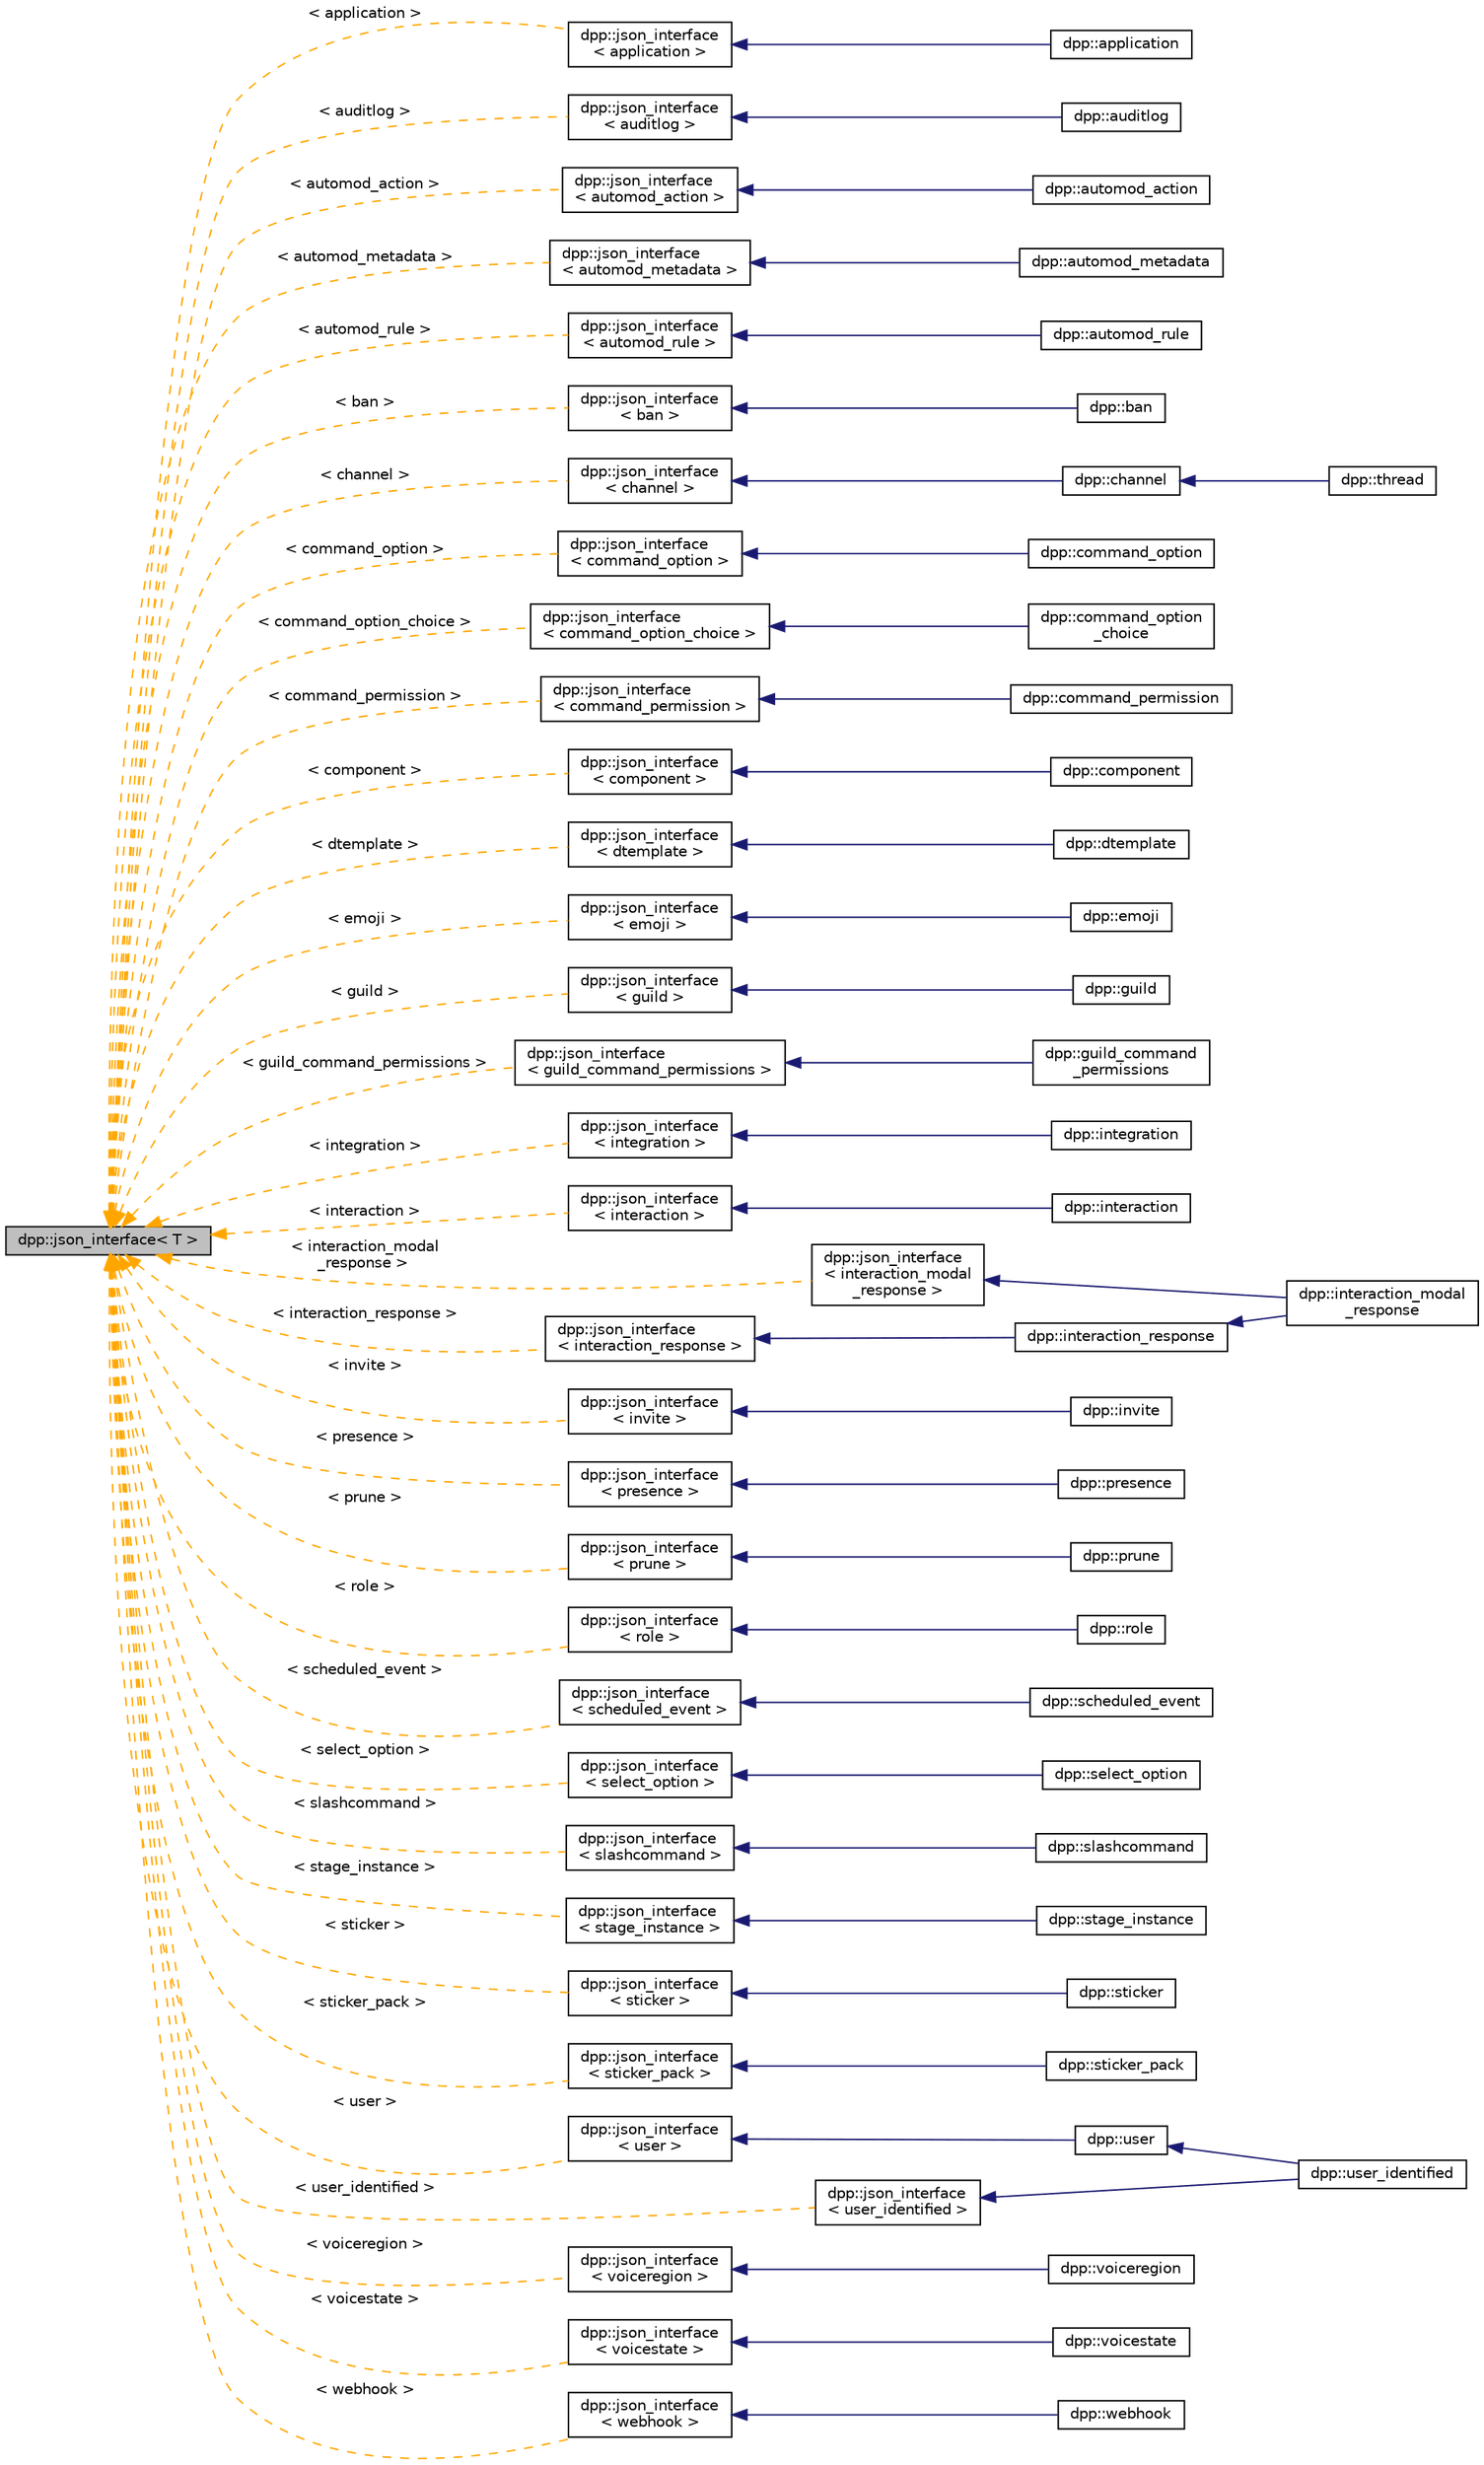 digraph "dpp::json_interface&lt; T &gt;"
{
 // INTERACTIVE_SVG=YES
 // LATEX_PDF_SIZE
  bgcolor="transparent";
  edge [fontname="Helvetica",fontsize="10",labelfontname="Helvetica",labelfontsize="10"];
  node [fontname="Helvetica",fontsize="10",shape=record];
  rankdir="LR";
  Node1 [label="dpp::json_interface\< T \>",height=0.2,width=0.4,color="black", fillcolor="grey75", style="filled", fontcolor="black",tooltip="Represents an interface for an object that can optionally implement functions for converting to and f..."];
  Node1 -> Node2 [dir="back",color="orange",fontsize="10",style="dashed",label=" \< application \>" ,fontname="Helvetica"];
  Node2 [label="dpp::json_interface\l\< application \>",height=0.2,width=0.4,color="black",URL="$structdpp_1_1json__interface.html",tooltip=" "];
  Node2 -> Node3 [dir="back",color="midnightblue",fontsize="10",style="solid",fontname="Helvetica"];
  Node3 [label="dpp::application",height=0.2,width=0.4,color="black",URL="$classdpp_1_1application.html",tooltip="The application class represents details of a bot application."];
  Node1 -> Node4 [dir="back",color="orange",fontsize="10",style="dashed",label=" \< auditlog \>" ,fontname="Helvetica"];
  Node4 [label="dpp::json_interface\l\< auditlog \>",height=0.2,width=0.4,color="black",URL="$structdpp_1_1json__interface.html",tooltip=" "];
  Node4 -> Node5 [dir="back",color="midnightblue",fontsize="10",style="solid",fontname="Helvetica"];
  Node5 [label="dpp::auditlog",height=0.2,width=0.4,color="black",URL="$classdpp_1_1auditlog.html",tooltip="The auditlog class represents the audit log entry of a guild."];
  Node1 -> Node6 [dir="back",color="orange",fontsize="10",style="dashed",label=" \< automod_action \>" ,fontname="Helvetica"];
  Node6 [label="dpp::json_interface\l\< automod_action \>",height=0.2,width=0.4,color="black",URL="$structdpp_1_1json__interface.html",tooltip=" "];
  Node6 -> Node7 [dir="back",color="midnightblue",fontsize="10",style="solid",fontname="Helvetica"];
  Node7 [label="dpp::automod_action",height=0.2,width=0.4,color="black",URL="$structdpp_1_1automod__action.html",tooltip="Represents an automod action."];
  Node1 -> Node8 [dir="back",color="orange",fontsize="10",style="dashed",label=" \< automod_metadata \>" ,fontname="Helvetica"];
  Node8 [label="dpp::json_interface\l\< automod_metadata \>",height=0.2,width=0.4,color="black",URL="$structdpp_1_1json__interface.html",tooltip=" "];
  Node8 -> Node9 [dir="back",color="midnightblue",fontsize="10",style="solid",fontname="Helvetica"];
  Node9 [label="dpp::automod_metadata",height=0.2,width=0.4,color="black",URL="$structdpp_1_1automod__metadata.html",tooltip="Metadata associated with an automod action."];
  Node1 -> Node10 [dir="back",color="orange",fontsize="10",style="dashed",label=" \< automod_rule \>" ,fontname="Helvetica"];
  Node10 [label="dpp::json_interface\l\< automod_rule \>",height=0.2,width=0.4,color="black",URL="$structdpp_1_1json__interface.html",tooltip=" "];
  Node10 -> Node11 [dir="back",color="midnightblue",fontsize="10",style="solid",fontname="Helvetica"];
  Node11 [label="dpp::automod_rule",height=0.2,width=0.4,color="black",URL="$classdpp_1_1automod__rule.html",tooltip="Represnets an automod rule."];
  Node1 -> Node12 [dir="back",color="orange",fontsize="10",style="dashed",label=" \< ban \>" ,fontname="Helvetica"];
  Node12 [label="dpp::json_interface\l\< ban \>",height=0.2,width=0.4,color="black",URL="$structdpp_1_1json__interface.html",tooltip=" "];
  Node12 -> Node13 [dir="back",color="midnightblue",fontsize="10",style="solid",fontname="Helvetica"];
  Node13 [label="dpp::ban",height=0.2,width=0.4,color="black",URL="$classdpp_1_1ban.html",tooltip="The ban class represents a ban on a guild."];
  Node1 -> Node14 [dir="back",color="orange",fontsize="10",style="dashed",label=" \< channel \>" ,fontname="Helvetica"];
  Node14 [label="dpp::json_interface\l\< channel \>",height=0.2,width=0.4,color="black",URL="$structdpp_1_1json__interface.html",tooltip=" "];
  Node14 -> Node15 [dir="back",color="midnightblue",fontsize="10",style="solid",fontname="Helvetica"];
  Node15 [label="dpp::channel",height=0.2,width=0.4,color="black",URL="$classdpp_1_1channel.html",tooltip="A definition of a discord channel There are one of these for every channel type except threads...."];
  Node15 -> Node16 [dir="back",color="midnightblue",fontsize="10",style="solid",fontname="Helvetica"];
  Node16 [label="dpp::thread",height=0.2,width=0.4,color="black",URL="$classdpp_1_1thread.html",tooltip="A definition of a discord thread. A thread is a superset of a channel. Not to be confused with std::t..."];
  Node1 -> Node17 [dir="back",color="orange",fontsize="10",style="dashed",label=" \< command_option \>" ,fontname="Helvetica"];
  Node17 [label="dpp::json_interface\l\< command_option \>",height=0.2,width=0.4,color="black",URL="$structdpp_1_1json__interface.html",tooltip=" "];
  Node17 -> Node18 [dir="back",color="midnightblue",fontsize="10",style="solid",fontname="Helvetica"];
  Node18 [label="dpp::command_option",height=0.2,width=0.4,color="black",URL="$structdpp_1_1command__option.html",tooltip="Each command option is a command line parameter. It can have a type (see dpp::command_option_type),..."];
  Node1 -> Node19 [dir="back",color="orange",fontsize="10",style="dashed",label=" \< command_option_choice \>" ,fontname="Helvetica"];
  Node19 [label="dpp::json_interface\l\< command_option_choice \>",height=0.2,width=0.4,color="black",URL="$structdpp_1_1json__interface.html",tooltip=" "];
  Node19 -> Node20 [dir="back",color="midnightblue",fontsize="10",style="solid",fontname="Helvetica"];
  Node20 [label="dpp::command_option\l_choice",height=0.2,width=0.4,color="black",URL="$structdpp_1_1command__option__choice.html",tooltip="This struct represents choices in a multiple choice option for a command parameter...."];
  Node1 -> Node21 [dir="back",color="orange",fontsize="10",style="dashed",label=" \< command_permission \>" ,fontname="Helvetica"];
  Node21 [label="dpp::json_interface\l\< command_permission \>",height=0.2,width=0.4,color="black",URL="$structdpp_1_1json__interface.html",tooltip=" "];
  Node21 -> Node22 [dir="back",color="midnightblue",fontsize="10",style="solid",fontname="Helvetica"];
  Node22 [label="dpp::command_permission",height=0.2,width=0.4,color="black",URL="$classdpp_1_1command__permission.html",tooltip="Application command permissions allow you to enable or disable commands for specific users or roles w..."];
  Node1 -> Node23 [dir="back",color="orange",fontsize="10",style="dashed",label=" \< component \>" ,fontname="Helvetica"];
  Node23 [label="dpp::json_interface\l\< component \>",height=0.2,width=0.4,color="black",URL="$structdpp_1_1json__interface.html",tooltip=" "];
  Node23 -> Node24 [dir="back",color="midnightblue",fontsize="10",style="solid",fontname="Helvetica"];
  Node24 [label="dpp::component",height=0.2,width=0.4,color="black",URL="$classdpp_1_1component.html",tooltip="Represents the component object. A component is a clickable button or drop down list within a discord..."];
  Node1 -> Node25 [dir="back",color="orange",fontsize="10",style="dashed",label=" \< dtemplate \>" ,fontname="Helvetica"];
  Node25 [label="dpp::json_interface\l\< dtemplate \>",height=0.2,width=0.4,color="black",URL="$structdpp_1_1json__interface.html",tooltip=" "];
  Node25 -> Node26 [dir="back",color="midnightblue",fontsize="10",style="solid",fontname="Helvetica"];
  Node26 [label="dpp::dtemplate",height=0.2,width=0.4,color="black",URL="$classdpp_1_1dtemplate.html",tooltip="Represents a guild template."];
  Node1 -> Node27 [dir="back",color="orange",fontsize="10",style="dashed",label=" \< emoji \>" ,fontname="Helvetica"];
  Node27 [label="dpp::json_interface\l\< emoji \>",height=0.2,width=0.4,color="black",URL="$structdpp_1_1json__interface.html",tooltip=" "];
  Node27 -> Node28 [dir="back",color="midnightblue",fontsize="10",style="solid",fontname="Helvetica"];
  Node28 [label="dpp::emoji",height=0.2,width=0.4,color="black",URL="$classdpp_1_1emoji.html",tooltip="Represents an emoji for a dpp::guild."];
  Node1 -> Node29 [dir="back",color="orange",fontsize="10",style="dashed",label=" \< guild \>" ,fontname="Helvetica"];
  Node29 [label="dpp::json_interface\l\< guild \>",height=0.2,width=0.4,color="black",URL="$structdpp_1_1json__interface.html",tooltip=" "];
  Node29 -> Node30 [dir="back",color="midnightblue",fontsize="10",style="solid",fontname="Helvetica"];
  Node30 [label="dpp::guild",height=0.2,width=0.4,color="black",URL="$classdpp_1_1guild.html",tooltip="Represents a guild on Discord (AKA a server)"];
  Node1 -> Node31 [dir="back",color="orange",fontsize="10",style="dashed",label=" \< guild_command_permissions \>" ,fontname="Helvetica"];
  Node31 [label="dpp::json_interface\l\< guild_command_permissions \>",height=0.2,width=0.4,color="black",URL="$structdpp_1_1json__interface.html",tooltip=" "];
  Node31 -> Node32 [dir="back",color="midnightblue",fontsize="10",style="solid",fontname="Helvetica"];
  Node32 [label="dpp::guild_command\l_permissions",height=0.2,width=0.4,color="black",URL="$classdpp_1_1guild__command__permissions.html",tooltip="Returned when fetching the permissions for a command in a guild."];
  Node1 -> Node33 [dir="back",color="orange",fontsize="10",style="dashed",label=" \< integration \>" ,fontname="Helvetica"];
  Node33 [label="dpp::json_interface\l\< integration \>",height=0.2,width=0.4,color="black",URL="$structdpp_1_1json__interface.html",tooltip=" "];
  Node33 -> Node34 [dir="back",color="midnightblue",fontsize="10",style="solid",fontname="Helvetica"];
  Node34 [label="dpp::integration",height=0.2,width=0.4,color="black",URL="$classdpp_1_1integration.html",tooltip="Represents an integration on a guild, e.g. a connection to twitch."];
  Node1 -> Node35 [dir="back",color="orange",fontsize="10",style="dashed",label=" \< interaction \>" ,fontname="Helvetica"];
  Node35 [label="dpp::json_interface\l\< interaction \>",height=0.2,width=0.4,color="black",URL="$structdpp_1_1json__interface.html",tooltip=" "];
  Node35 -> Node36 [dir="back",color="midnightblue",fontsize="10",style="solid",fontname="Helvetica"];
  Node36 [label="dpp::interaction",height=0.2,width=0.4,color="black",URL="$classdpp_1_1interaction.html",tooltip="An interaction represents a user running a command and arrives via the dpp::cluster::on_interaction_c..."];
  Node1 -> Node37 [dir="back",color="orange",fontsize="10",style="dashed",label=" \< interaction_modal\l_response \>" ,fontname="Helvetica"];
  Node37 [label="dpp::json_interface\l\< interaction_modal\l_response \>",height=0.2,width=0.4,color="black",URL="$structdpp_1_1json__interface.html",tooltip=" "];
  Node37 -> Node38 [dir="back",color="midnightblue",fontsize="10",style="solid",fontname="Helvetica"];
  Node38 [label="dpp::interaction_modal\l_response",height=0.2,width=0.4,color="black",URL="$structdpp_1_1interaction__modal__response.html",tooltip="Represents a modal dialog box response to an interaction."];
  Node1 -> Node39 [dir="back",color="orange",fontsize="10",style="dashed",label=" \< interaction_response \>" ,fontname="Helvetica"];
  Node39 [label="dpp::json_interface\l\< interaction_response \>",height=0.2,width=0.4,color="black",URL="$structdpp_1_1json__interface.html",tooltip=" "];
  Node39 -> Node40 [dir="back",color="midnightblue",fontsize="10",style="solid",fontname="Helvetica"];
  Node40 [label="dpp::interaction_response",height=0.2,width=0.4,color="black",URL="$structdpp_1_1interaction__response.html",tooltip="A response to an interaction, used to reply to a command and initiate a message, which can be hidden ..."];
  Node40 -> Node38 [dir="back",color="midnightblue",fontsize="10",style="solid",fontname="Helvetica"];
  Node1 -> Node41 [dir="back",color="orange",fontsize="10",style="dashed",label=" \< invite \>" ,fontname="Helvetica"];
  Node41 [label="dpp::json_interface\l\< invite \>",height=0.2,width=0.4,color="black",URL="$structdpp_1_1json__interface.html",tooltip=" "];
  Node41 -> Node42 [dir="back",color="midnightblue",fontsize="10",style="solid",fontname="Helvetica"];
  Node42 [label="dpp::invite",height=0.2,width=0.4,color="black",URL="$classdpp_1_1invite.html",tooltip="Represents an invite to a discord guild or channel."];
  Node1 -> Node43 [dir="back",color="orange",fontsize="10",style="dashed",label=" \< presence \>" ,fontname="Helvetica"];
  Node43 [label="dpp::json_interface\l\< presence \>",height=0.2,width=0.4,color="black",URL="$structdpp_1_1json__interface.html",tooltip=" "];
  Node43 -> Node44 [dir="back",color="midnightblue",fontsize="10",style="solid",fontname="Helvetica"];
  Node44 [label="dpp::presence",height=0.2,width=0.4,color="black",URL="$classdpp_1_1presence.html",tooltip="Represents user presence, e.g. what game they are playing and if they are online."];
  Node1 -> Node45 [dir="back",color="orange",fontsize="10",style="dashed",label=" \< prune \>" ,fontname="Helvetica"];
  Node45 [label="dpp::json_interface\l\< prune \>",height=0.2,width=0.4,color="black",URL="$structdpp_1_1json__interface.html",tooltip=" "];
  Node45 -> Node46 [dir="back",color="midnightblue",fontsize="10",style="solid",fontname="Helvetica"];
  Node46 [label="dpp::prune",height=0.2,width=0.4,color="black",URL="$structdpp_1_1prune.html",tooltip="Defines a request to count prunable users, or start a prune operation."];
  Node1 -> Node47 [dir="back",color="orange",fontsize="10",style="dashed",label=" \< role \>" ,fontname="Helvetica"];
  Node47 [label="dpp::json_interface\l\< role \>",height=0.2,width=0.4,color="black",URL="$structdpp_1_1json__interface.html",tooltip=" "];
  Node47 -> Node48 [dir="back",color="midnightblue",fontsize="10",style="solid",fontname="Helvetica"];
  Node48 [label="dpp::role",height=0.2,width=0.4,color="black",URL="$classdpp_1_1role.html",tooltip="Represents a role within a dpp::guild. Roles are combined via logical OR of the permission bitmasks,..."];
  Node1 -> Node49 [dir="back",color="orange",fontsize="10",style="dashed",label=" \< scheduled_event \>" ,fontname="Helvetica"];
  Node49 [label="dpp::json_interface\l\< scheduled_event \>",height=0.2,width=0.4,color="black",URL="$structdpp_1_1json__interface.html",tooltip=" "];
  Node49 -> Node50 [dir="back",color="midnightblue",fontsize="10",style="solid",fontname="Helvetica"];
  Node50 [label="dpp::scheduled_event",height=0.2,width=0.4,color="black",URL="$structdpp_1_1scheduled__event.html",tooltip="A scheduled event."];
  Node1 -> Node51 [dir="back",color="orange",fontsize="10",style="dashed",label=" \< select_option \>" ,fontname="Helvetica"];
  Node51 [label="dpp::json_interface\l\< select_option \>",height=0.2,width=0.4,color="black",URL="$structdpp_1_1json__interface.html",tooltip=" "];
  Node51 -> Node52 [dir="back",color="midnightblue",fontsize="10",style="solid",fontname="Helvetica"];
  Node52 [label="dpp::select_option",height=0.2,width=0.4,color="black",URL="$structdpp_1_1select__option.html",tooltip="An option for a select component."];
  Node1 -> Node53 [dir="back",color="orange",fontsize="10",style="dashed",label=" \< slashcommand \>" ,fontname="Helvetica"];
  Node53 [label="dpp::json_interface\l\< slashcommand \>",height=0.2,width=0.4,color="black",URL="$structdpp_1_1json__interface.html",tooltip=" "];
  Node53 -> Node54 [dir="back",color="midnightblue",fontsize="10",style="solid",fontname="Helvetica"];
  Node54 [label="dpp::slashcommand",height=0.2,width=0.4,color="black",URL="$classdpp_1_1slashcommand.html",tooltip="Represents an application command, created by your bot either globally, or on a guild."];
  Node1 -> Node55 [dir="back",color="orange",fontsize="10",style="dashed",label=" \< stage_instance \>" ,fontname="Helvetica"];
  Node55 [label="dpp::json_interface\l\< stage_instance \>",height=0.2,width=0.4,color="black",URL="$structdpp_1_1json__interface.html",tooltip=" "];
  Node55 -> Node56 [dir="back",color="midnightblue",fontsize="10",style="solid",fontname="Helvetica"];
  Node56 [label="dpp::stage_instance",height=0.2,width=0.4,color="black",URL="$structdpp_1_1stage__instance.html",tooltip="A stage instance. Stage instances are like a conference facility, with moderators/speakers and listen..."];
  Node1 -> Node57 [dir="back",color="orange",fontsize="10",style="dashed",label=" \< sticker \>" ,fontname="Helvetica"];
  Node57 [label="dpp::json_interface\l\< sticker \>",height=0.2,width=0.4,color="black",URL="$structdpp_1_1json__interface.html",tooltip=" "];
  Node57 -> Node58 [dir="back",color="midnightblue",fontsize="10",style="solid",fontname="Helvetica"];
  Node58 [label="dpp::sticker",height=0.2,width=0.4,color="black",URL="$structdpp_1_1sticker.html",tooltip="Represents stickers received in messages."];
  Node1 -> Node59 [dir="back",color="orange",fontsize="10",style="dashed",label=" \< sticker_pack \>" ,fontname="Helvetica"];
  Node59 [label="dpp::json_interface\l\< sticker_pack \>",height=0.2,width=0.4,color="black",URL="$structdpp_1_1json__interface.html",tooltip=" "];
  Node59 -> Node60 [dir="back",color="midnightblue",fontsize="10",style="solid",fontname="Helvetica"];
  Node60 [label="dpp::sticker_pack",height=0.2,width=0.4,color="black",URL="$structdpp_1_1sticker__pack.html",tooltip="Represents a sticker pack (the built in groups of stickers that all nitro users get to use)"];
  Node1 -> Node61 [dir="back",color="orange",fontsize="10",style="dashed",label=" \< user \>" ,fontname="Helvetica"];
  Node61 [label="dpp::json_interface\l\< user \>",height=0.2,width=0.4,color="black",URL="$structdpp_1_1json__interface.html",tooltip=" "];
  Node61 -> Node62 [dir="back",color="midnightblue",fontsize="10",style="solid",fontname="Helvetica"];
  Node62 [label="dpp::user",height=0.2,width=0.4,color="black",URL="$classdpp_1_1user.html",tooltip="Represents a user on discord. May or may not be a member of a dpp::guild."];
  Node62 -> Node63 [dir="back",color="midnightblue",fontsize="10",style="solid",fontname="Helvetica"];
  Node63 [label="dpp::user_identified",height=0.2,width=0.4,color="black",URL="$classdpp_1_1user__identified.html",tooltip="A user with additional fields only available via the oauth2 identify scope. These are not included in..."];
  Node1 -> Node64 [dir="back",color="orange",fontsize="10",style="dashed",label=" \< user_identified \>" ,fontname="Helvetica"];
  Node64 [label="dpp::json_interface\l\< user_identified \>",height=0.2,width=0.4,color="black",URL="$structdpp_1_1json__interface.html",tooltip=" "];
  Node64 -> Node63 [dir="back",color="midnightblue",fontsize="10",style="solid",fontname="Helvetica"];
  Node1 -> Node65 [dir="back",color="orange",fontsize="10",style="dashed",label=" \< voiceregion \>" ,fontname="Helvetica"];
  Node65 [label="dpp::json_interface\l\< voiceregion \>",height=0.2,width=0.4,color="black",URL="$structdpp_1_1json__interface.html",tooltip=" "];
  Node65 -> Node66 [dir="back",color="midnightblue",fontsize="10",style="solid",fontname="Helvetica"];
  Node66 [label="dpp::voiceregion",height=0.2,width=0.4,color="black",URL="$classdpp_1_1voiceregion.html",tooltip="Represents a voice region on discord."];
  Node1 -> Node67 [dir="back",color="orange",fontsize="10",style="dashed",label=" \< voicestate \>" ,fontname="Helvetica"];
  Node67 [label="dpp::json_interface\l\< voicestate \>",height=0.2,width=0.4,color="black",URL="$structdpp_1_1json__interface.html",tooltip=" "];
  Node67 -> Node68 [dir="back",color="midnightblue",fontsize="10",style="solid",fontname="Helvetica"];
  Node68 [label="dpp::voicestate",height=0.2,width=0.4,color="black",URL="$classdpp_1_1voicestate.html",tooltip="Represents the voice state of a user on a guild These are stored in the dpp::guild object,..."];
  Node1 -> Node69 [dir="back",color="orange",fontsize="10",style="dashed",label=" \< webhook \>" ,fontname="Helvetica"];
  Node69 [label="dpp::json_interface\l\< webhook \>",height=0.2,width=0.4,color="black",URL="$structdpp_1_1json__interface.html",tooltip=" "];
  Node69 -> Node70 [dir="back",color="midnightblue",fontsize="10",style="solid",fontname="Helvetica"];
  Node70 [label="dpp::webhook",height=0.2,width=0.4,color="black",URL="$classdpp_1_1webhook.html",tooltip="Represents a discord webhook."];
}
